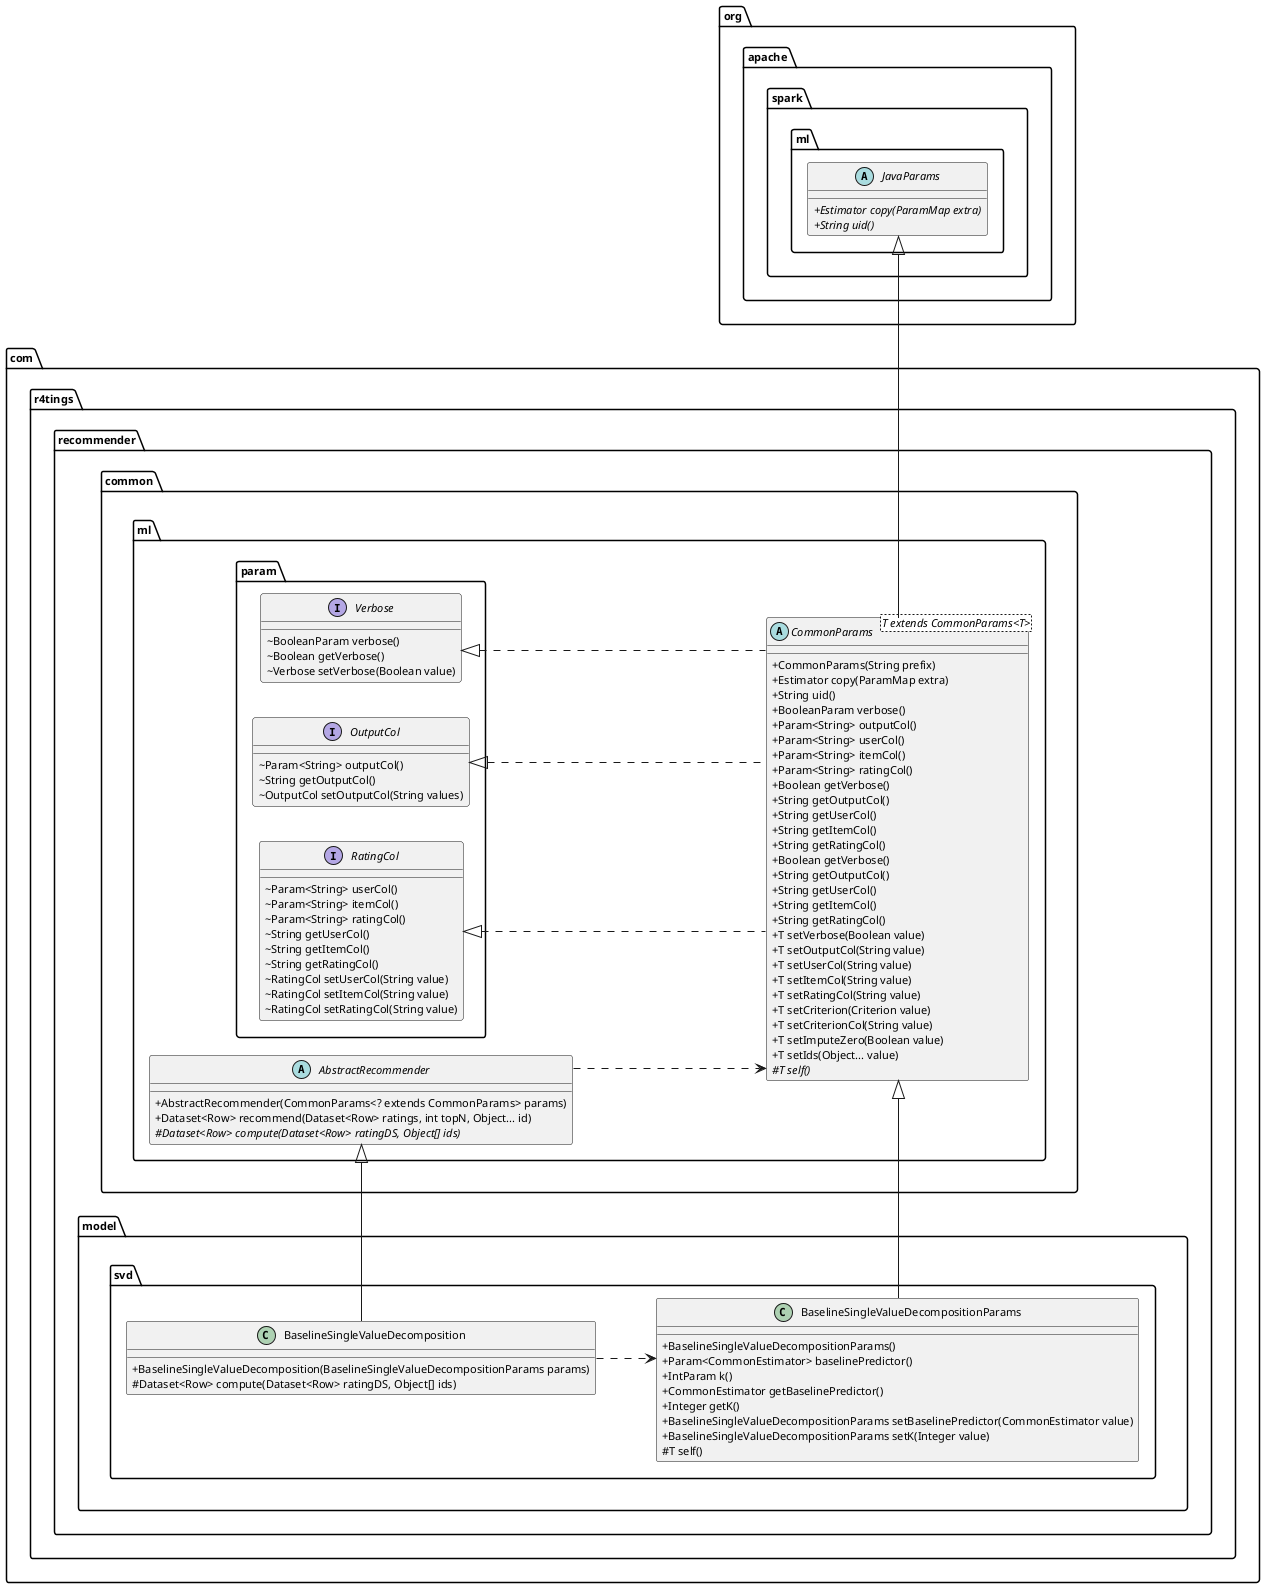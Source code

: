 @startuml

scale 1

skinparam defaultFontName "D2Coding ligature"
skinparam defaultFontSize 11
skinparam shadowing false
skinparam classAttributeIconSize 0

skinparam linetype ortho
left to right direction


package org.apache.spark.ml {
    abstract class JavaParams{
        + {abstract} Estimator copy(ParamMap extra)
        + {abstract} String uid()
    }
}
together {
package com.r4tings.recommender.common.ml {
    abstract class CommonParams<T extends CommonParams<T>>{
        + CommonParams(String prefix)
        + Estimator copy(ParamMap extra)
        + String uid()
        + BooleanParam verbose()
        + Param<String> outputCol()
        + Param<String> userCol()
        + Param<String> itemCol()
        + Param<String> ratingCol()
        + Boolean getVerbose()
        + String getOutputCol()
        + String getUserCol()
        + String getItemCol()
        + String getRatingCol()
        + Boolean getVerbose()
        + String getOutputCol()
        + String getUserCol()
        + String getItemCol()
        + String getRatingCol()
        + T setVerbose(Boolean value)
        + T setOutputCol(String value)
        + T setUserCol(String value)
        + T setItemCol(String value)
        + T setRatingCol(String value)
        + T setCriterion(Criterion value)
        + T setCriterionCol(String value)
        + T setImputeZero(Boolean value)
        + T setIds(Object... value)
        # {abstract} T self()
    }
    abstract class AbstractRecommender{
    + AbstractRecommender(CommonParams<? extends CommonParams> params)
    + Dataset<Row> recommend(Dataset<Row> ratings, int topN, Object... id)
    # {abstract} Dataset<Row> compute(Dataset<Row> ratingDS, Object[] ids)
    }

    package com.r4tings.recommender.common.ml.param {
        interface Verbose{
            ~ BooleanParam verbose()
            ~ Boolean getVerbose()
            ~ Verbose setVerbose(Boolean value)
        }
        interface OutputCol{
            ~ Param<String> outputCol()
            ~ String getOutputCol()
            ~ OutputCol setOutputCol(String values)
        }
        interface RatingCol{
            ~ Param<String> userCol()
            ~ Param<String> itemCol()
            ~ Param<String> ratingCol()
            ~ String getUserCol()
            ~ String getItemCol()
            ~ String getRatingCol()
            ~ RatingCol setUserCol(String value)
            ~ RatingCol setItemCol(String value)
            ~ RatingCol setRatingCol(String value)
        }

          Verbose .[hidden]left. OutputCol
          OutputCol .[hidden]left. RatingCol

    }
}

package com.r4tings.recommender.model.svd {
    class BaselineSingleValueDecompositionParams{
        + BaselineSingleValueDecompositionParams()
        + Param<CommonEstimator> baselinePredictor()
        + IntParam k()
        + CommonEstimator getBaselinePredictor()
        + Integer getK()
        + BaselineSingleValueDecompositionParams setBaselinePredictor(CommonEstimator value)
        + BaselineSingleValueDecompositionParams setK(Integer value)
        # T self()
    }
    class BaselineSingleValueDecomposition{
        + BaselineSingleValueDecomposition(BaselineSingleValueDecompositionParams params)
        # Dataset<Row> compute(Dataset<Row> ratingDS, Object[] ids)
    }
}

JavaParams <|-left- CommonParams

Verbose <|.. CommonParams
OutputCol <|.. CommonParams
RatingCol <|.. CommonParams

CommonParams <.up. AbstractRecommender

CommonParams <|-left- BaselineSingleValueDecompositionParams

AbstractRecommender <|-left- BaselineSingleValueDecomposition

BaselineSingleValueDecompositionParams <.up. BaselineSingleValueDecomposition


@enduml
